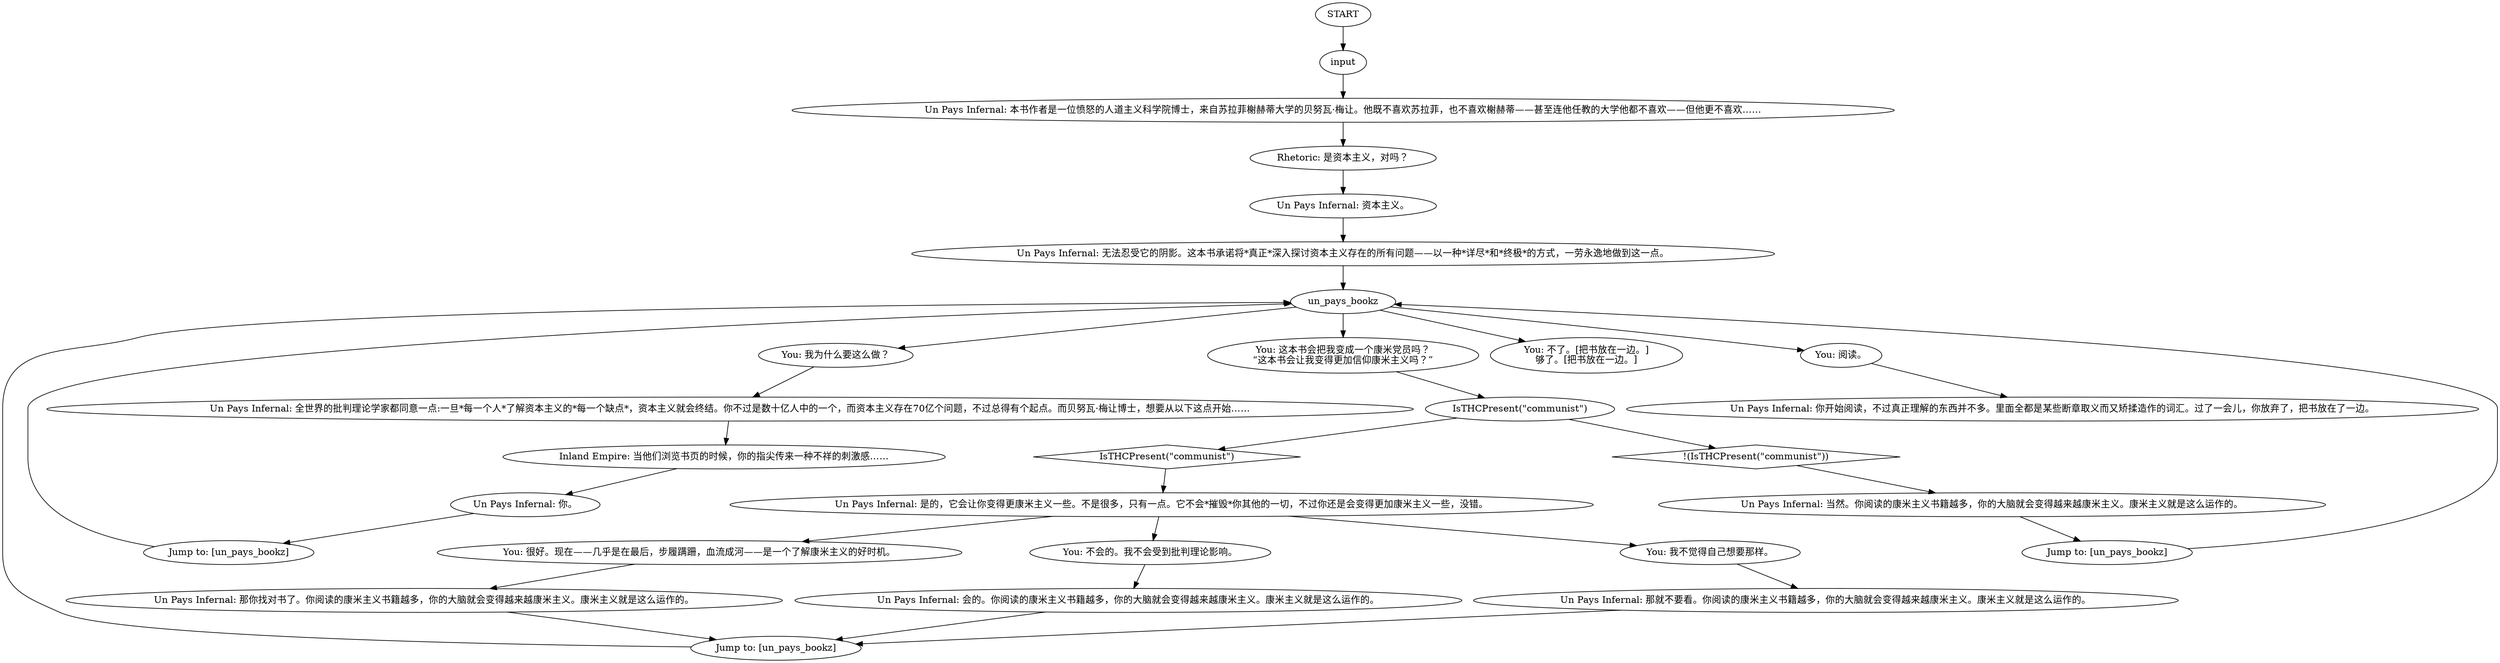 # INVENTORY / PAYS INFERNAL
# you can read the book (MAYBE)
# ==================================================
digraph G {
	  0 [label="START"];
	  1 [label="input"];
	  2 [label="Un Pays Infernal: 是的，它会让你变得更康米主义一些。不是很多，只有一点。它不会*摧毁*你其他的一切，不过你还是会变得更加康米主义一些，没错。"];
	  3 [label="You: 我为什么要这么做？"];
	  4 [label="Rhetoric: 是资本主义，对吗？"];
	  5 [label="Jump to: [un_pays_bookz]"];
	  6 [label="Jump to: [un_pays_bookz]"];
	  7 [label="un_pays_bookz"];
	  8 [label="Un Pays Infernal: 本书作者是一位愤怒的人道主义科学院博士，来自苏拉菲榭赫蒂大学的贝努瓦·梅让。他既不喜欢苏拉菲，也不喜欢榭赫蒂——甚至连他任教的大学他都不喜欢——但他更不喜欢……"];
	  9 [label="Un Pays Infernal: 你。"];
	  10 [label="Inland Empire: 当他们浏览书页的时候，你的指尖传来一种不祥的刺激感……"];
	  11 [label="You: 很好。现在——几乎是在最后，步履蹒跚，血流成河——是一个了解康米主义的好时机。"];
	  12 [label="IsTHCPresent(\"communist\")"];
	  13 [label="IsTHCPresent(\"communist\")", shape=diamond];
	  14 [label="!(IsTHCPresent(\"communist\"))", shape=diamond];
	  15 [label="Un Pays Infernal: 全世界的批判理论学家都同意一点:一旦*每一个人*了解资本主义的*每一个缺点*，资本主义就会终结。你不过是数十亿人中的一个，而资本主义存在70亿个问题，不过总得有个起点。而贝努瓦·梅让博士，想要从以下这点开始……"];
	  16 [label="You: 这本书会把我变成一个康米党员吗？\n“这本书会让我变得更加信仰康米主义吗？”"];
	  17 [label="Un Pays Infernal: 无法忍受它的阴影。这本书承诺将*真正*深入探讨资本主义存在的所有问题——以一种*详尽*和*终极*的方式，一劳永逸地做到这一点。"];
	  18 [label="Un Pays Infernal: 会的。你阅读的康米主义书籍越多，你的大脑就会变得越来越康米主义。康米主义就是这么运作的。"];
	  19 [label="Un Pays Infernal: 当然。你阅读的康米主义书籍越多，你的大脑就会变得越来越康米主义。康米主义就是这么运作的。"];
	  20 [label="Un Pays Infernal: 那就不要看。你阅读的康米主义书籍越多，你的大脑就会变得越来越康米主义。康米主义就是这么运作的。"];
	  21 [label="Un Pays Infernal: 那你找对书了。你阅读的康米主义书籍越多，你的大脑就会变得越来越康米主义。康米主义就是这么运作的。"];
	  22 [label="You: 不了。[把书放在一边。]\n够了。[把书放在一边。]"];
	  23 [label="Jump to: [un_pays_bookz]"];
	  25 [label="You: 阅读。"];
	  26 [label="Un Pays Infernal: 资本主义。"];
	  27 [label="Un Pays Infernal: 你开始阅读，不过真正理解的东西并不多。里面全都是某些断章取义而又矫揉造作的词汇。过了一会儿，你放弃了，把书放在了一边。"];
	  28 [label="You: 不会的。我不会受到批判理论影响。"];
	  29 [label="You: 我不觉得自己想要那样。"];
	  0 -> 1
	  1 -> 8
	  2 -> 11
	  2 -> 28
	  2 -> 29
	  3 -> 15
	  4 -> 26
	  5 -> 7
	  6 -> 7
	  7 -> 16
	  7 -> 25
	  7 -> 3
	  7 -> 22
	  8 -> 4
	  9 -> 6
	  10 -> 9
	  11 -> 21
	  12 -> 13
	  12 -> 14
	  13 -> 2
	  14 -> 19
	  15 -> 10
	  16 -> 12
	  17 -> 7
	  18 -> 5
	  19 -> 23
	  20 -> 5
	  21 -> 5
	  23 -> 7
	  25 -> 27
	  26 -> 17
	  28 -> 18
	  29 -> 20
}

